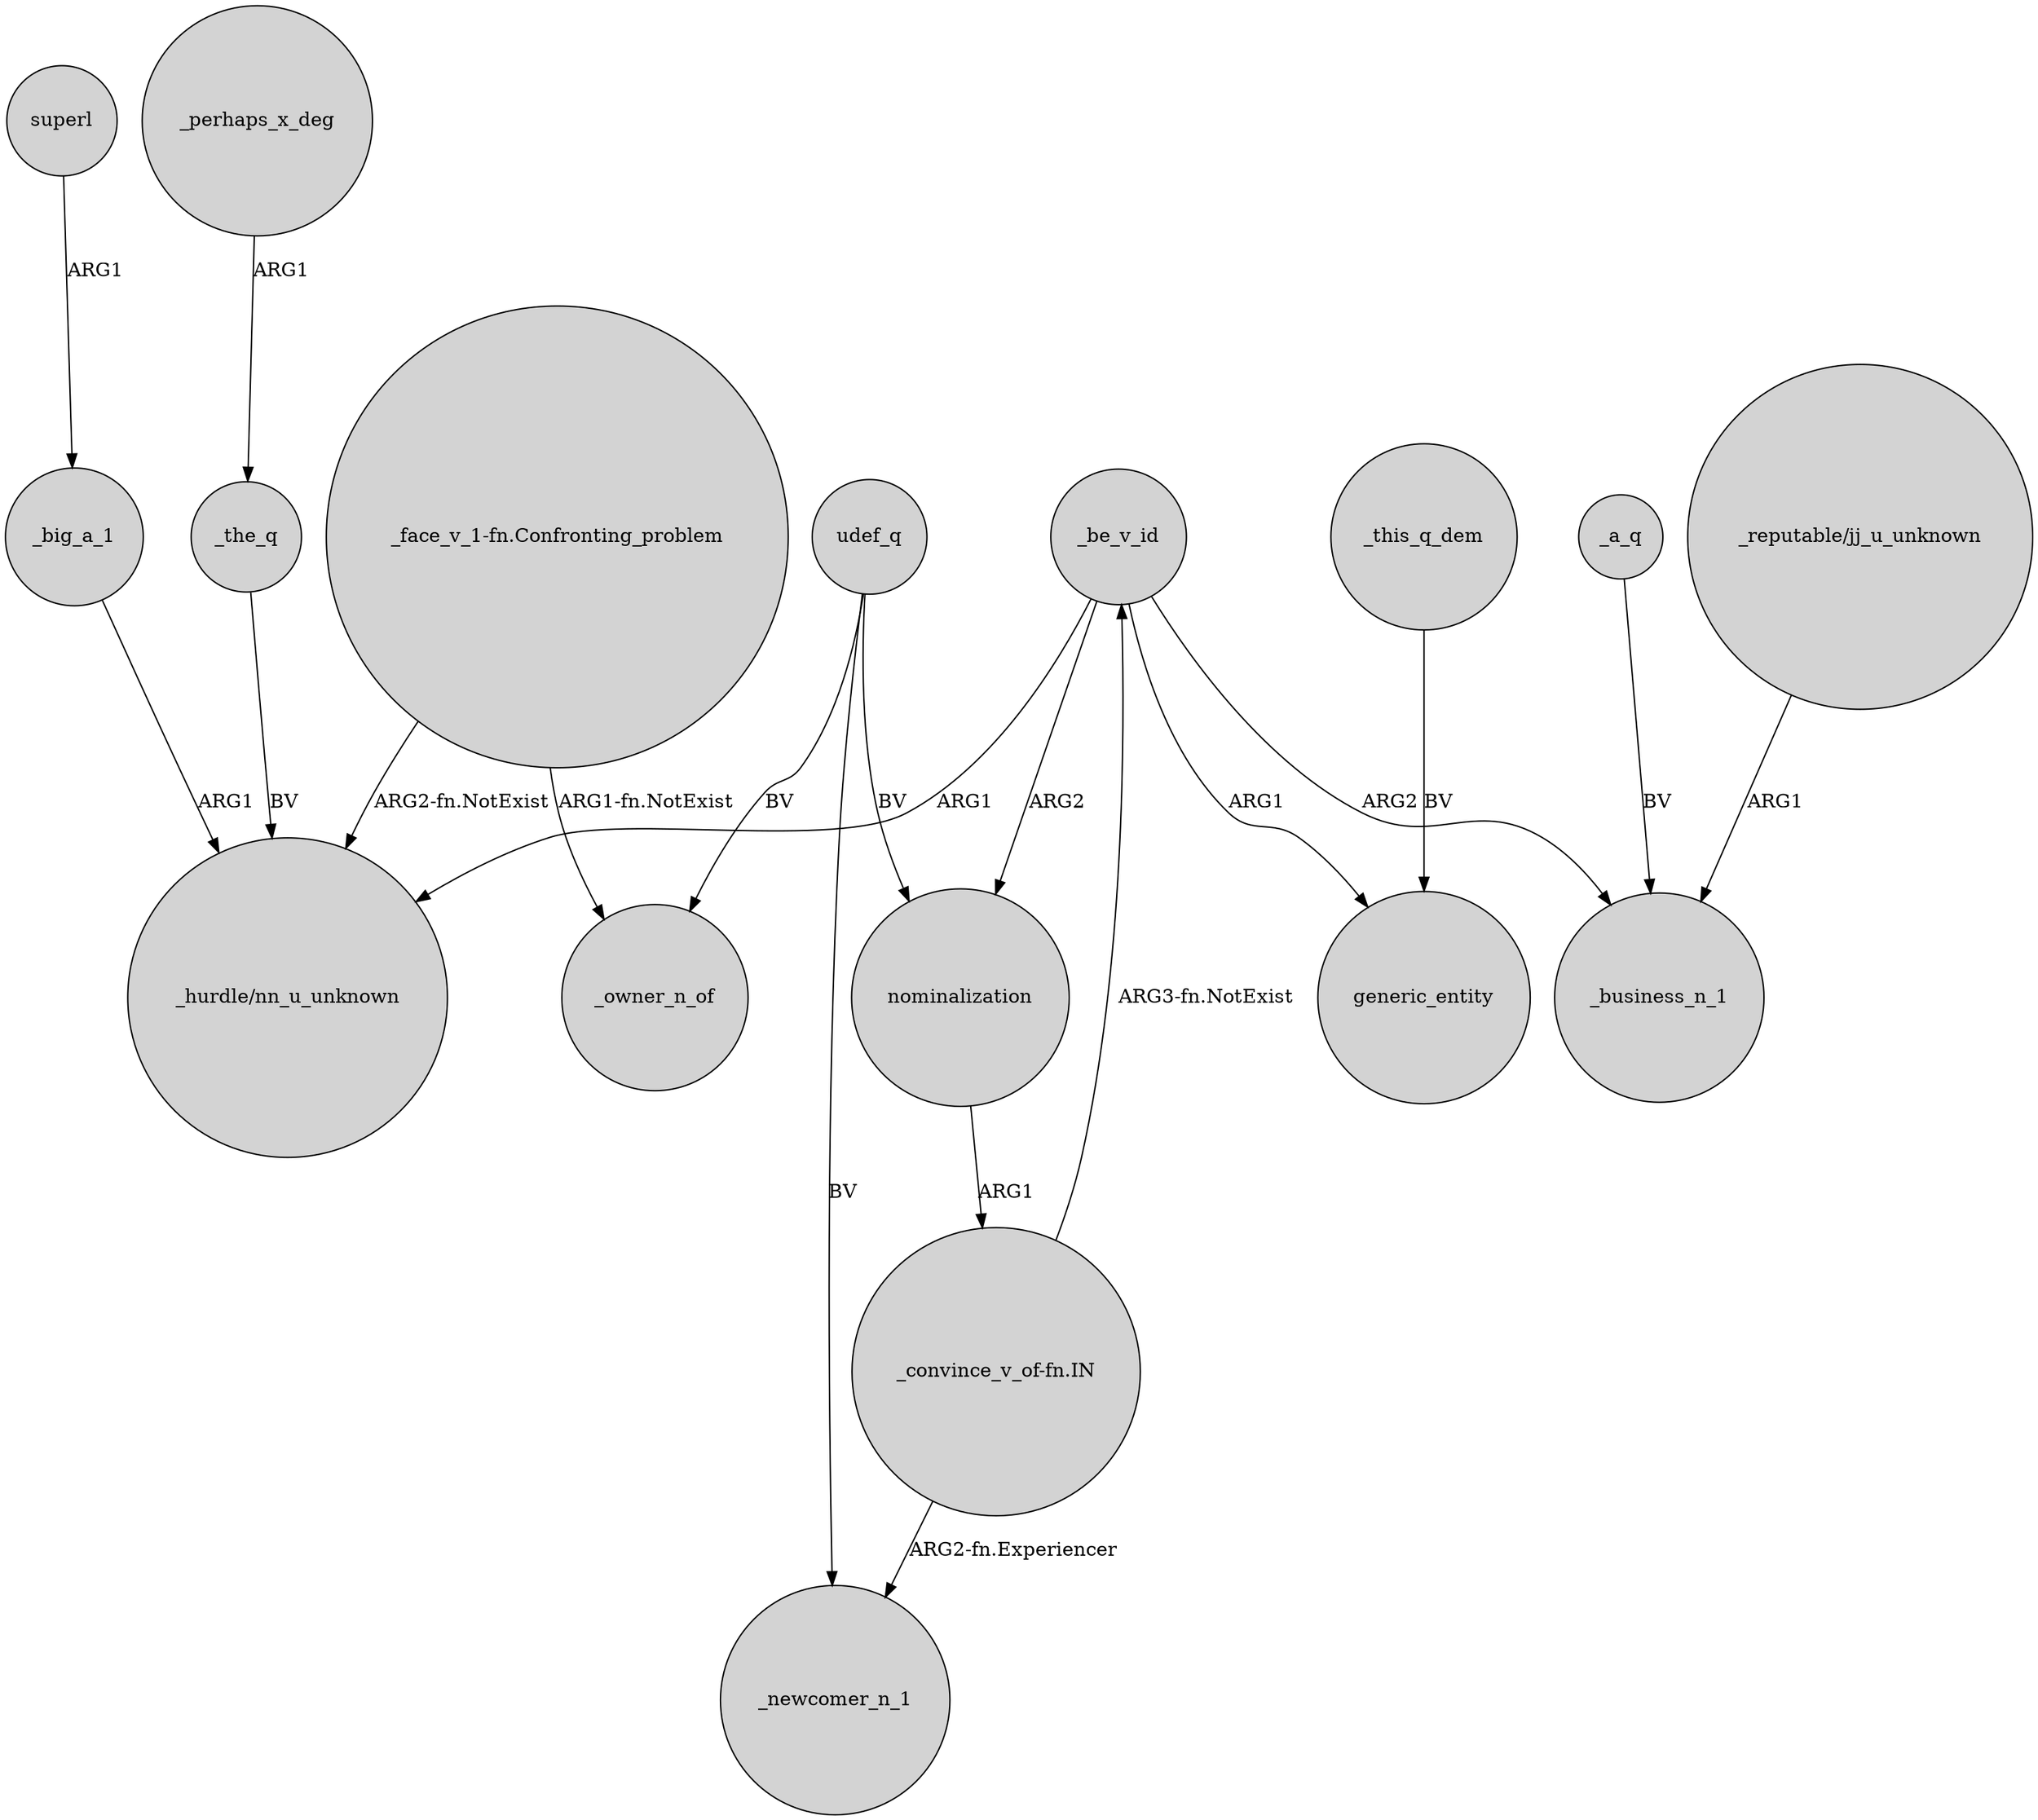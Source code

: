 digraph {
	node [shape=circle style=filled]
	_big_a_1 -> "_hurdle/nn_u_unknown" [label=ARG1]
	_a_q -> _business_n_1 [label=BV]
	"_reputable/jj_u_unknown" -> _business_n_1 [label=ARG1]
	udef_q -> _newcomer_n_1 [label=BV]
	"_convince_v_of-fn.IN" -> _newcomer_n_1 [label="ARG2-fn.Experiencer"]
	"_convince_v_of-fn.IN" -> _be_v_id [label="ARG3-fn.NotExist"]
	_be_v_id -> generic_entity [label=ARG1]
	_be_v_id -> _business_n_1 [label=ARG2]
	"_face_v_1-fn.Confronting_problem" -> "_hurdle/nn_u_unknown" [label="ARG2-fn.NotExist"]
	_this_q_dem -> generic_entity [label=BV]
	_be_v_id -> nominalization [label=ARG2]
	udef_q -> nominalization [label=BV]
	_be_v_id -> "_hurdle/nn_u_unknown" [label=ARG1]
	udef_q -> _owner_n_of [label=BV]
	_perhaps_x_deg -> _the_q [label=ARG1]
	_the_q -> "_hurdle/nn_u_unknown" [label=BV]
	superl -> _big_a_1 [label=ARG1]
	"_face_v_1-fn.Confronting_problem" -> _owner_n_of [label="ARG1-fn.NotExist"]
	nominalization -> "_convince_v_of-fn.IN" [label=ARG1]
}
